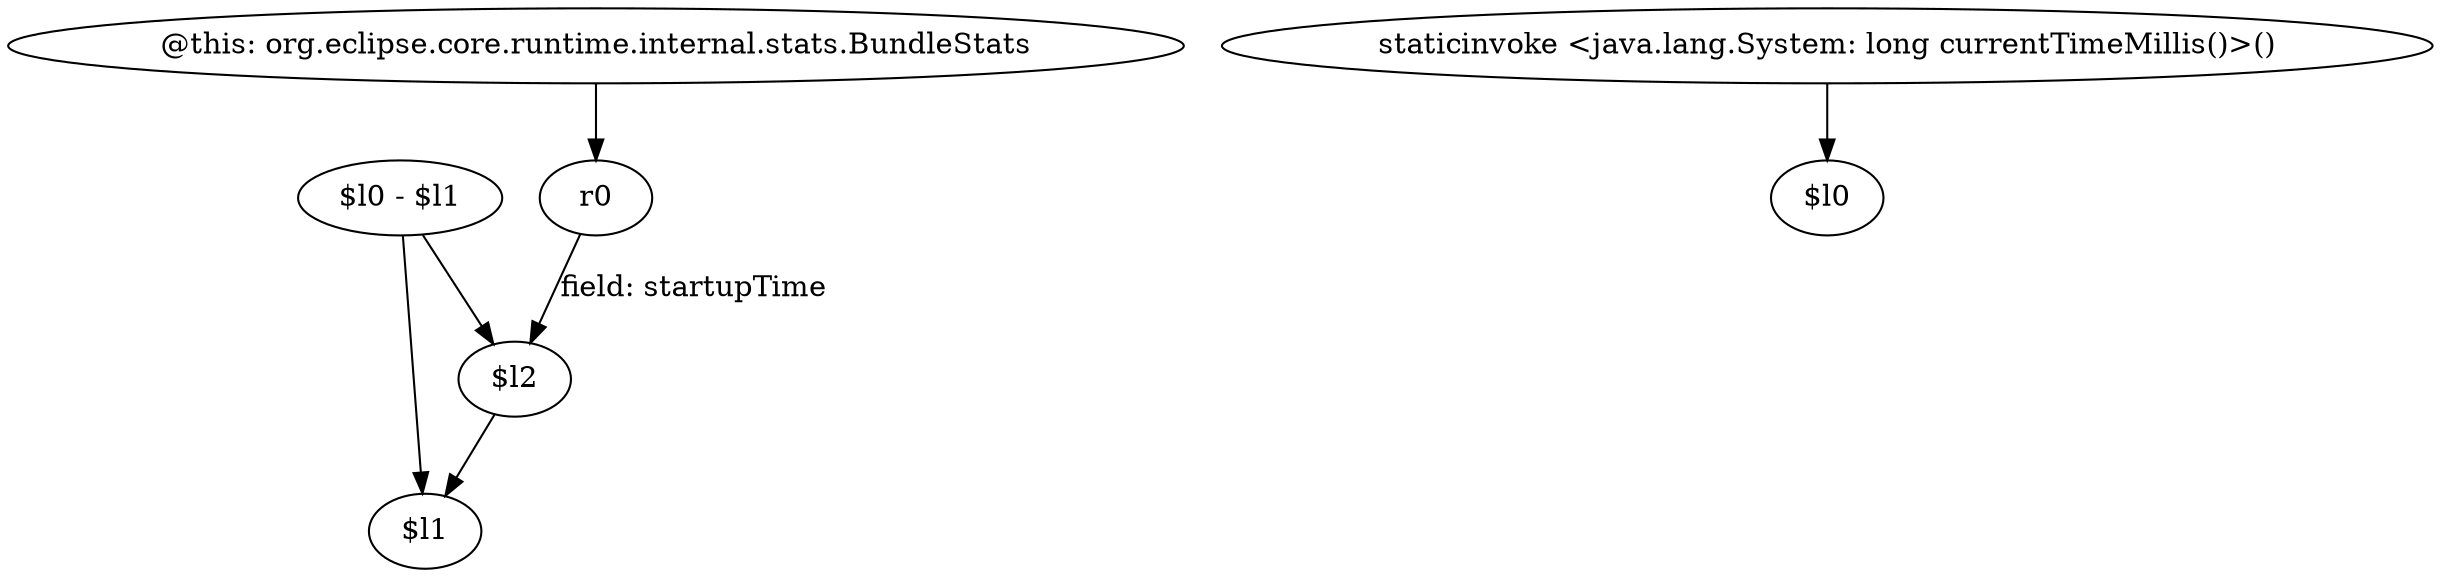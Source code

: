digraph g {
0[label="r0"]
1[label="$l2"]
0->1[label="field: startupTime"]
2[label="@this: org.eclipse.core.runtime.internal.stats.BundleStats"]
2->0[label=""]
3[label="$l1"]
1->3[label=""]
4[label="$l0 - $l1"]
4->3[label=""]
4->1[label=""]
5[label="staticinvoke <java.lang.System: long currentTimeMillis()>()"]
6[label="$l0"]
5->6[label=""]
}